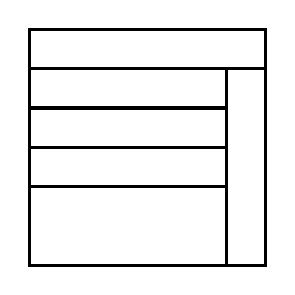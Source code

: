 \begin{tikzpicture}[very thick, scale=.5]
    \draw (0,5) rectangle (6,6);
    \draw (0,4) rectangle (5,5);
    \draw (0,3) rectangle (5,4);
    \draw (0,2) rectangle (5,3);
    \draw (0,0) rectangle (5,2);
    \draw (5,0) rectangle (6,5);
\end{tikzpicture}
